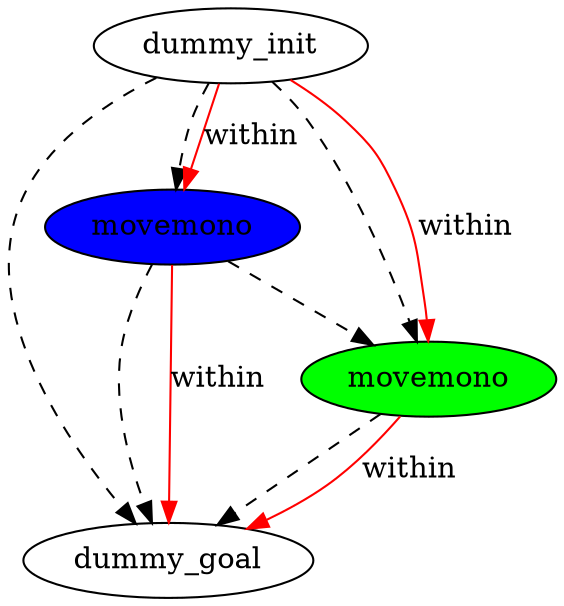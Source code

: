 digraph {
	"6f6a62e3-7108-c26c-4e7e-171372451a77" [label=dummy_init fillcolor=white style=filled]
	"6cd38b42-6eba-52c0-752d-db01ce85f204" [label=dummy_goal fillcolor=white style=filled]
	"376a8d45-a143-1d6c-fe4c-f2f963b28426" [label=movemono fillcolor=blue style=filled]
	"373fbc4e-f3b7-34e3-576a-01c2e603e737" [label=movemono fillcolor=green style=filled]
	"376a8d45-a143-1d6c-fe4c-f2f963b28426" -> "373fbc4e-f3b7-34e3-576a-01c2e603e737" [color=black style=dashed]
	"6f6a62e3-7108-c26c-4e7e-171372451a77" -> "376a8d45-a143-1d6c-fe4c-f2f963b28426" [color=black style=dashed]
	"6f6a62e3-7108-c26c-4e7e-171372451a77" -> "373fbc4e-f3b7-34e3-576a-01c2e603e737" [color=black style=dashed]
	"6f6a62e3-7108-c26c-4e7e-171372451a77" -> "6cd38b42-6eba-52c0-752d-db01ce85f204" [color=black style=dashed]
	"373fbc4e-f3b7-34e3-576a-01c2e603e737" -> "6cd38b42-6eba-52c0-752d-db01ce85f204" [color=black style=dashed]
	"376a8d45-a143-1d6c-fe4c-f2f963b28426" -> "6cd38b42-6eba-52c0-752d-db01ce85f204" [color=black style=dashed]
	"376a8d45-a143-1d6c-fe4c-f2f963b28426" -> "6cd38b42-6eba-52c0-752d-db01ce85f204" [label=within color=red]
	"373fbc4e-f3b7-34e3-576a-01c2e603e737" -> "6cd38b42-6eba-52c0-752d-db01ce85f204" [label=within color=red]
	"6f6a62e3-7108-c26c-4e7e-171372451a77" -> "376a8d45-a143-1d6c-fe4c-f2f963b28426" [label=within color=red]
	"6f6a62e3-7108-c26c-4e7e-171372451a77" -> "373fbc4e-f3b7-34e3-576a-01c2e603e737" [label=within color=red]
}
